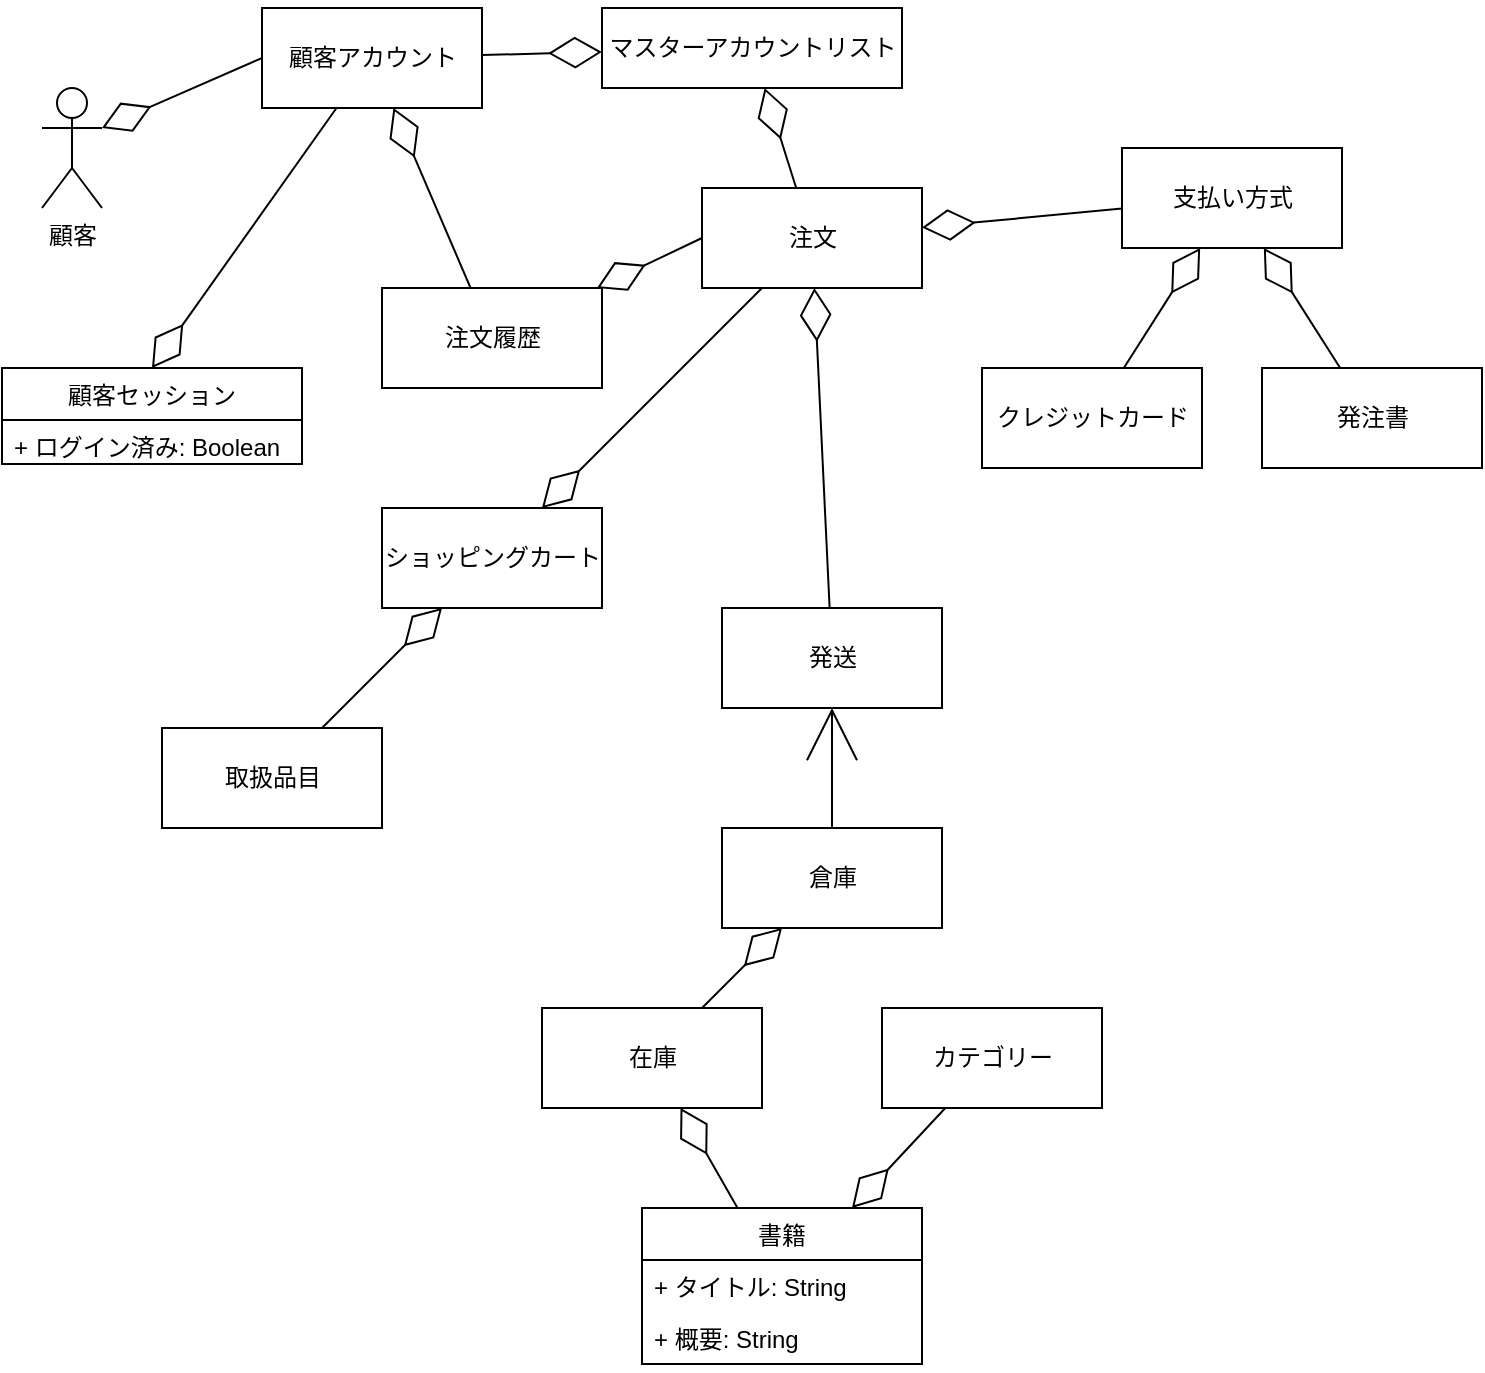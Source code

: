 <mxfile version="16.6.1" type="github">
  <diagram id="72naaWYbk-tJs22CqEOy" name="Page-1">
    <mxGraphModel dx="1381" dy="1219" grid="1" gridSize="10" guides="1" tooltips="1" connect="1" arrows="1" fold="1" page="1" pageScale="1" pageWidth="827" pageHeight="1169" math="0" shadow="0">
      <root>
        <mxCell id="0" />
        <mxCell id="1" parent="0" />
        <mxCell id="5JW3K9FVrEjR7nwM5ilS-1" value="顧客" style="shape=umlActor;verticalLabelPosition=bottom;verticalAlign=top;html=1;outlineConnect=0;" vertex="1" parent="1">
          <mxGeometry x="80" y="110" width="30" height="60" as="geometry" />
        </mxCell>
        <mxCell id="5JW3K9FVrEjR7nwM5ilS-11" value="" style="edgeStyle=none;rounded=0;orthogonalLoop=1;jettySize=auto;html=1;endArrow=diamondThin;endFill=0;endSize=24;strokeWidth=1;" edge="1" parent="1" source="5JW3K9FVrEjR7nwM5ilS-3" target="5JW3K9FVrEjR7nwM5ilS-9">
          <mxGeometry relative="1" as="geometry" />
        </mxCell>
        <mxCell id="5JW3K9FVrEjR7nwM5ilS-27" value="" style="edgeStyle=none;rounded=0;orthogonalLoop=1;jettySize=auto;html=1;endArrow=diamondThin;endFill=0;endSize=24;strokeWidth=1;entryX=0.5;entryY=0;entryDx=0;entryDy=0;" edge="1" parent="1" source="5JW3K9FVrEjR7nwM5ilS-3" target="5JW3K9FVrEjR7nwM5ilS-21">
          <mxGeometry relative="1" as="geometry" />
        </mxCell>
        <mxCell id="5JW3K9FVrEjR7nwM5ilS-3" value="顧客アカウント" style="html=1;" vertex="1" parent="1">
          <mxGeometry x="190" y="70" width="110" height="50" as="geometry" />
        </mxCell>
        <mxCell id="5JW3K9FVrEjR7nwM5ilS-5" value="" style="endArrow=diamondThin;endFill=0;endSize=24;html=1;rounded=0;strokeWidth=1;exitX=0;exitY=0.5;exitDx=0;exitDy=0;entryX=1;entryY=0.333;entryDx=0;entryDy=0;entryPerimeter=0;" edge="1" parent="1" source="5JW3K9FVrEjR7nwM5ilS-3" target="5JW3K9FVrEjR7nwM5ilS-1">
          <mxGeometry width="160" relative="1" as="geometry">
            <mxPoint x="80" y="250" as="sourcePoint" />
            <mxPoint x="240" y="250" as="targetPoint" />
          </mxGeometry>
        </mxCell>
        <mxCell id="5JW3K9FVrEjR7nwM5ilS-8" value="" style="edgeStyle=none;rounded=0;orthogonalLoop=1;jettySize=auto;html=1;endArrow=diamondThin;endFill=0;endSize=24;strokeWidth=1;" edge="1" parent="1" source="5JW3K9FVrEjR7nwM5ilS-7" target="5JW3K9FVrEjR7nwM5ilS-3">
          <mxGeometry relative="1" as="geometry" />
        </mxCell>
        <mxCell id="5JW3K9FVrEjR7nwM5ilS-7" value="注文履歴" style="html=1;" vertex="1" parent="1">
          <mxGeometry x="250" y="210" width="110" height="50" as="geometry" />
        </mxCell>
        <mxCell id="5JW3K9FVrEjR7nwM5ilS-9" value="マスターアカウントリスト" style="html=1;" vertex="1" parent="1">
          <mxGeometry x="360" y="70" width="150" height="40" as="geometry" />
        </mxCell>
        <mxCell id="5JW3K9FVrEjR7nwM5ilS-13" value="" style="edgeStyle=none;rounded=0;orthogonalLoop=1;jettySize=auto;html=1;endArrow=diamondThin;endFill=0;endSize=24;strokeWidth=1;" edge="1" parent="1" source="5JW3K9FVrEjR7nwM5ilS-12" target="5JW3K9FVrEjR7nwM5ilS-9">
          <mxGeometry relative="1" as="geometry" />
        </mxCell>
        <mxCell id="5JW3K9FVrEjR7nwM5ilS-14" value="" style="edgeStyle=none;rounded=0;orthogonalLoop=1;jettySize=auto;html=1;endArrow=diamondThin;endFill=0;endSize=24;strokeWidth=1;exitX=0;exitY=0.5;exitDx=0;exitDy=0;" edge="1" parent="1" source="5JW3K9FVrEjR7nwM5ilS-12" target="5JW3K9FVrEjR7nwM5ilS-7">
          <mxGeometry relative="1" as="geometry" />
        </mxCell>
        <mxCell id="5JW3K9FVrEjR7nwM5ilS-29" value="" style="edgeStyle=none;rounded=0;orthogonalLoop=1;jettySize=auto;html=1;endArrow=diamondThin;endFill=0;endSize=24;strokeWidth=1;" edge="1" parent="1" source="5JW3K9FVrEjR7nwM5ilS-12" target="5JW3K9FVrEjR7nwM5ilS-28">
          <mxGeometry relative="1" as="geometry" />
        </mxCell>
        <mxCell id="5JW3K9FVrEjR7nwM5ilS-12" value="注文" style="html=1;" vertex="1" parent="1">
          <mxGeometry x="410" y="160" width="110" height="50" as="geometry" />
        </mxCell>
        <mxCell id="5JW3K9FVrEjR7nwM5ilS-16" value="" style="edgeStyle=none;rounded=0;orthogonalLoop=1;jettySize=auto;html=1;endArrow=diamondThin;endFill=0;endSize=24;strokeWidth=1;" edge="1" parent="1" source="5JW3K9FVrEjR7nwM5ilS-15" target="5JW3K9FVrEjR7nwM5ilS-12">
          <mxGeometry relative="1" as="geometry" />
        </mxCell>
        <mxCell id="5JW3K9FVrEjR7nwM5ilS-15" value="支払い方式" style="html=1;" vertex="1" parent="1">
          <mxGeometry x="620" y="140" width="110" height="50" as="geometry" />
        </mxCell>
        <mxCell id="5JW3K9FVrEjR7nwM5ilS-18" value="" style="edgeStyle=none;rounded=0;orthogonalLoop=1;jettySize=auto;html=1;endArrow=diamondThin;endFill=0;endSize=24;strokeWidth=1;" edge="1" parent="1" source="5JW3K9FVrEjR7nwM5ilS-17" target="5JW3K9FVrEjR7nwM5ilS-15">
          <mxGeometry relative="1" as="geometry" />
        </mxCell>
        <mxCell id="5JW3K9FVrEjR7nwM5ilS-17" value="発注書" style="html=1;" vertex="1" parent="1">
          <mxGeometry x="690" y="250" width="110" height="50" as="geometry" />
        </mxCell>
        <mxCell id="5JW3K9FVrEjR7nwM5ilS-20" value="" style="edgeStyle=none;rounded=0;orthogonalLoop=1;jettySize=auto;html=1;endArrow=diamondThin;endFill=0;endSize=24;strokeWidth=1;" edge="1" parent="1" source="5JW3K9FVrEjR7nwM5ilS-19" target="5JW3K9FVrEjR7nwM5ilS-15">
          <mxGeometry relative="1" as="geometry" />
        </mxCell>
        <mxCell id="5JW3K9FVrEjR7nwM5ilS-19" value="クレジットカード" style="html=1;" vertex="1" parent="1">
          <mxGeometry x="550" y="250" width="110" height="50" as="geometry" />
        </mxCell>
        <mxCell id="5JW3K9FVrEjR7nwM5ilS-21" value="顧客セッション" style="swimlane;fontStyle=0;childLayout=stackLayout;horizontal=1;startSize=26;fillColor=none;horizontalStack=0;resizeParent=1;resizeParentMax=0;resizeLast=0;collapsible=1;marginBottom=0;" vertex="1" parent="1">
          <mxGeometry x="60" y="250" width="150" height="48" as="geometry" />
        </mxCell>
        <mxCell id="5JW3K9FVrEjR7nwM5ilS-22" value="+ ログイン済み: Boolean" style="text;strokeColor=none;fillColor=none;align=left;verticalAlign=top;spacingLeft=4;spacingRight=4;overflow=hidden;rotatable=0;points=[[0,0.5],[1,0.5]];portConstraint=eastwest;" vertex="1" parent="5JW3K9FVrEjR7nwM5ilS-21">
          <mxGeometry y="26" width="150" height="22" as="geometry" />
        </mxCell>
        <mxCell id="5JW3K9FVrEjR7nwM5ilS-28" value="ショッピングカート" style="html=1;" vertex="1" parent="1">
          <mxGeometry x="250" y="320" width="110" height="50" as="geometry" />
        </mxCell>
        <mxCell id="5JW3K9FVrEjR7nwM5ilS-31" value="" style="edgeStyle=none;rounded=0;orthogonalLoop=1;jettySize=auto;html=1;endArrow=diamondThin;endFill=0;endSize=24;strokeWidth=1;" edge="1" parent="1" source="5JW3K9FVrEjR7nwM5ilS-30" target="5JW3K9FVrEjR7nwM5ilS-12">
          <mxGeometry relative="1" as="geometry" />
        </mxCell>
        <mxCell id="5JW3K9FVrEjR7nwM5ilS-30" value="発送" style="html=1;" vertex="1" parent="1">
          <mxGeometry x="420" y="370" width="110" height="50" as="geometry" />
        </mxCell>
        <mxCell id="5JW3K9FVrEjR7nwM5ilS-33" value="" style="edgeStyle=none;rounded=0;orthogonalLoop=1;jettySize=auto;html=1;endArrow=open;endFill=0;endSize=24;strokeWidth=1;" edge="1" parent="1" source="5JW3K9FVrEjR7nwM5ilS-32" target="5JW3K9FVrEjR7nwM5ilS-30">
          <mxGeometry relative="1" as="geometry" />
        </mxCell>
        <mxCell id="5JW3K9FVrEjR7nwM5ilS-32" value="倉庫" style="html=1;" vertex="1" parent="1">
          <mxGeometry x="420" y="480" width="110" height="50" as="geometry" />
        </mxCell>
        <mxCell id="5JW3K9FVrEjR7nwM5ilS-35" value="" style="edgeStyle=none;rounded=0;orthogonalLoop=1;jettySize=auto;html=1;endArrow=diamondThin;endFill=0;endSize=24;strokeWidth=1;" edge="1" parent="1" source="5JW3K9FVrEjR7nwM5ilS-34" target="5JW3K9FVrEjR7nwM5ilS-32">
          <mxGeometry relative="1" as="geometry" />
        </mxCell>
        <mxCell id="5JW3K9FVrEjR7nwM5ilS-34" value="在庫" style="html=1;" vertex="1" parent="1">
          <mxGeometry x="330" y="570" width="110" height="50" as="geometry" />
        </mxCell>
        <mxCell id="5JW3K9FVrEjR7nwM5ilS-41" value="" style="edgeStyle=none;rounded=0;orthogonalLoop=1;jettySize=auto;html=1;endArrow=diamondThin;endFill=0;endSize=24;strokeWidth=1;" edge="1" parent="1" source="5JW3K9FVrEjR7nwM5ilS-37" target="5JW3K9FVrEjR7nwM5ilS-34">
          <mxGeometry relative="1" as="geometry" />
        </mxCell>
        <mxCell id="5JW3K9FVrEjR7nwM5ilS-37" value="書籍" style="swimlane;fontStyle=0;childLayout=stackLayout;horizontal=1;startSize=26;fillColor=none;horizontalStack=0;resizeParent=1;resizeParentMax=0;resizeLast=0;collapsible=1;marginBottom=0;" vertex="1" parent="1">
          <mxGeometry x="380" y="670" width="140" height="78" as="geometry" />
        </mxCell>
        <mxCell id="5JW3K9FVrEjR7nwM5ilS-38" value="+ タイトル: String" style="text;strokeColor=none;fillColor=none;align=left;verticalAlign=top;spacingLeft=4;spacingRight=4;overflow=hidden;rotatable=0;points=[[0,0.5],[1,0.5]];portConstraint=eastwest;" vertex="1" parent="5JW3K9FVrEjR7nwM5ilS-37">
          <mxGeometry y="26" width="140" height="26" as="geometry" />
        </mxCell>
        <mxCell id="5JW3K9FVrEjR7nwM5ilS-39" value="+ 概要: String" style="text;strokeColor=none;fillColor=none;align=left;verticalAlign=top;spacingLeft=4;spacingRight=4;overflow=hidden;rotatable=0;points=[[0,0.5],[1,0.5]];portConstraint=eastwest;" vertex="1" parent="5JW3K9FVrEjR7nwM5ilS-37">
          <mxGeometry y="52" width="140" height="26" as="geometry" />
        </mxCell>
        <mxCell id="5JW3K9FVrEjR7nwM5ilS-43" value="" style="edgeStyle=none;rounded=0;orthogonalLoop=1;jettySize=auto;html=1;endArrow=diamondThin;endFill=0;endSize=24;strokeWidth=1;entryX=0.75;entryY=0;entryDx=0;entryDy=0;" edge="1" parent="1" source="5JW3K9FVrEjR7nwM5ilS-42" target="5JW3K9FVrEjR7nwM5ilS-37">
          <mxGeometry relative="1" as="geometry" />
        </mxCell>
        <mxCell id="5JW3K9FVrEjR7nwM5ilS-42" value="カテゴリー" style="html=1;" vertex="1" parent="1">
          <mxGeometry x="500" y="570" width="110" height="50" as="geometry" />
        </mxCell>
        <mxCell id="5JW3K9FVrEjR7nwM5ilS-45" value="" style="edgeStyle=none;rounded=0;orthogonalLoop=1;jettySize=auto;html=1;endArrow=diamondThin;endFill=0;endSize=24;strokeWidth=1;" edge="1" parent="1" source="5JW3K9FVrEjR7nwM5ilS-44" target="5JW3K9FVrEjR7nwM5ilS-28">
          <mxGeometry relative="1" as="geometry" />
        </mxCell>
        <mxCell id="5JW3K9FVrEjR7nwM5ilS-44" value="取扱品目" style="html=1;" vertex="1" parent="1">
          <mxGeometry x="140" y="430" width="110" height="50" as="geometry" />
        </mxCell>
      </root>
    </mxGraphModel>
  </diagram>
</mxfile>
